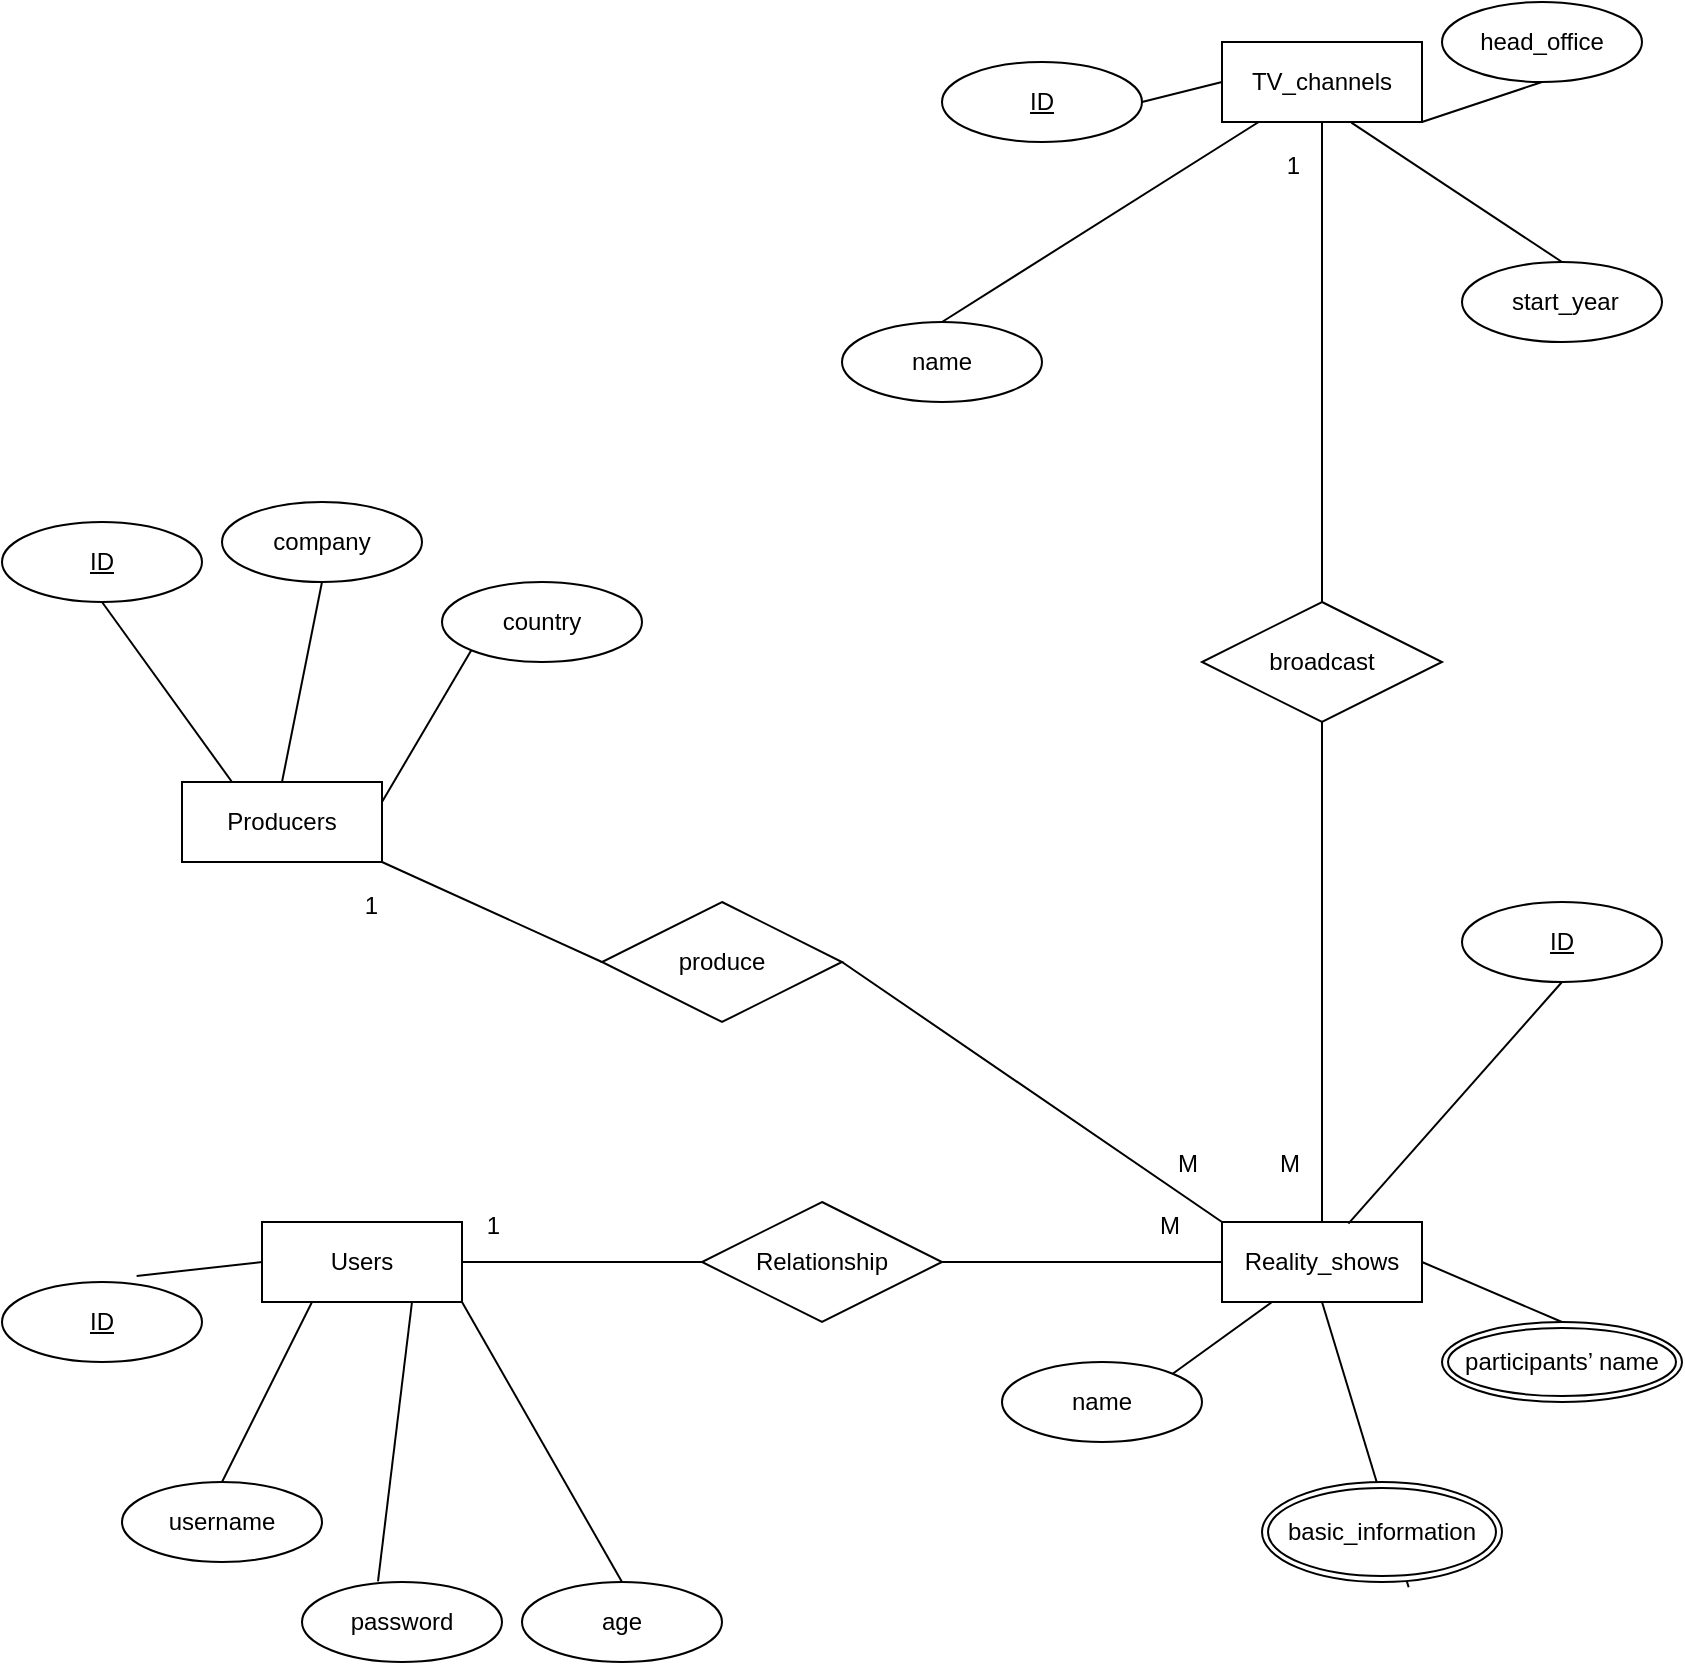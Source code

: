 <mxfile version="21.6.5" type="device">
  <diagram id="R2lEEEUBdFMjLlhIrx00" name="Page-1">
    <mxGraphModel dx="1087" dy="1431" grid="1" gridSize="10" guides="1" tooltips="1" connect="1" arrows="1" fold="1" page="1" pageScale="1" pageWidth="850" pageHeight="1100" math="0" shadow="0" extFonts="Permanent Marker^https://fonts.googleapis.com/css?family=Permanent+Marker">
      <root>
        <mxCell id="0" />
        <mxCell id="1" parent="0" />
        <mxCell id="9vk7W-O2Df6UH-ALcv4y-1" value="Reality_shows" style="whiteSpace=wrap;html=1;align=center;" vertex="1" parent="1">
          <mxGeometry x="620" y="620" width="100" height="40" as="geometry" />
        </mxCell>
        <mxCell id="9vk7W-O2Df6UH-ALcv4y-2" value="Producers" style="whiteSpace=wrap;html=1;align=center;" vertex="1" parent="1">
          <mxGeometry x="100" y="400" width="100" height="40" as="geometry" />
        </mxCell>
        <mxCell id="9vk7W-O2Df6UH-ALcv4y-3" value="TV_channels" style="whiteSpace=wrap;html=1;align=center;" vertex="1" parent="1">
          <mxGeometry x="620" y="30" width="100" height="40" as="geometry" />
        </mxCell>
        <mxCell id="9vk7W-O2Df6UH-ALcv4y-4" value="Users" style="whiteSpace=wrap;html=1;align=center;" vertex="1" parent="1">
          <mxGeometry x="140" y="620" width="100" height="40" as="geometry" />
        </mxCell>
        <mxCell id="9vk7W-O2Df6UH-ALcv4y-6" value="name" style="ellipse;whiteSpace=wrap;html=1;align=center;" vertex="1" parent="1">
          <mxGeometry x="510" y="690" width="100" height="40" as="geometry" />
        </mxCell>
        <mxCell id="9vk7W-O2Df6UH-ALcv4y-8" value="ID" style="ellipse;whiteSpace=wrap;html=1;align=center;fontStyle=4;" vertex="1" parent="1">
          <mxGeometry x="10" y="270" width="100" height="40" as="geometry" />
        </mxCell>
        <mxCell id="9vk7W-O2Df6UH-ALcv4y-9" value="&lt;meta charset=&quot;utf-8&quot;&gt;ID" style="ellipse;whiteSpace=wrap;html=1;align=center;fontStyle=4;" vertex="1" parent="1">
          <mxGeometry x="740" y="460" width="100" height="40" as="geometry" />
        </mxCell>
        <mxCell id="9vk7W-O2Df6UH-ALcv4y-10" value="participants’ name" style="ellipse;shape=doubleEllipse;margin=3;whiteSpace=wrap;html=1;align=center;" vertex="1" parent="1">
          <mxGeometry x="730" y="670" width="120" height="40" as="geometry" />
        </mxCell>
        <mxCell id="9vk7W-O2Df6UH-ALcv4y-11" value="country" style="ellipse;whiteSpace=wrap;html=1;align=center;" vertex="1" parent="1">
          <mxGeometry x="230" y="300" width="100" height="40" as="geometry" />
        </mxCell>
        <mxCell id="9vk7W-O2Df6UH-ALcv4y-12" value="&lt;meta charset=&quot;utf-8&quot;&gt;company" style="ellipse;whiteSpace=wrap;html=1;align=center;" vertex="1" parent="1">
          <mxGeometry x="120" y="260" width="100" height="40" as="geometry" />
        </mxCell>
        <mxCell id="9vk7W-O2Df6UH-ALcv4y-13" value="ID" style="ellipse;whiteSpace=wrap;html=1;align=center;fontStyle=4;" vertex="1" parent="1">
          <mxGeometry x="480" y="40" width="100" height="40" as="geometry" />
        </mxCell>
        <mxCell id="9vk7W-O2Df6UH-ALcv4y-14" value="name" style="ellipse;whiteSpace=wrap;html=1;align=center;" vertex="1" parent="1">
          <mxGeometry x="430" y="170" width="100" height="40" as="geometry" />
        </mxCell>
        <mxCell id="9vk7W-O2Df6UH-ALcv4y-15" value="&amp;nbsp;start_year" style="ellipse;whiteSpace=wrap;html=1;align=center;" vertex="1" parent="1">
          <mxGeometry x="740" y="140" width="100" height="40" as="geometry" />
        </mxCell>
        <mxCell id="9vk7W-O2Df6UH-ALcv4y-16" value="head_office" style="ellipse;whiteSpace=wrap;html=1;align=center;" vertex="1" parent="1">
          <mxGeometry x="730" y="10" width="100" height="40" as="geometry" />
        </mxCell>
        <mxCell id="9vk7W-O2Df6UH-ALcv4y-17" value="ID" style="ellipse;whiteSpace=wrap;html=1;align=center;fontStyle=4;" vertex="1" parent="1">
          <mxGeometry x="10" y="650" width="100" height="40" as="geometry" />
        </mxCell>
        <mxCell id="9vk7W-O2Df6UH-ALcv4y-18" value="username" style="ellipse;whiteSpace=wrap;html=1;align=center;" vertex="1" parent="1">
          <mxGeometry x="70" y="750" width="100" height="40" as="geometry" />
        </mxCell>
        <mxCell id="9vk7W-O2Df6UH-ALcv4y-19" value="password" style="ellipse;whiteSpace=wrap;html=1;align=center;" vertex="1" parent="1">
          <mxGeometry x="160" y="800" width="100" height="40" as="geometry" />
        </mxCell>
        <mxCell id="9vk7W-O2Df6UH-ALcv4y-20" value="age" style="ellipse;whiteSpace=wrap;html=1;align=center;" vertex="1" parent="1">
          <mxGeometry x="270" y="800" width="100" height="40" as="geometry" />
        </mxCell>
        <mxCell id="9vk7W-O2Df6UH-ALcv4y-61" value="" style="endArrow=none;html=1;rounded=0;exitX=1;exitY=0;exitDx=0;exitDy=0;entryX=0.25;entryY=1;entryDx=0;entryDy=0;" edge="1" parent="1" source="9vk7W-O2Df6UH-ALcv4y-6" target="9vk7W-O2Df6UH-ALcv4y-1">
          <mxGeometry relative="1" as="geometry">
            <mxPoint x="320" y="500" as="sourcePoint" />
            <mxPoint x="480" y="500" as="targetPoint" />
          </mxGeometry>
        </mxCell>
        <mxCell id="9vk7W-O2Df6UH-ALcv4y-62" value="" style="endArrow=none;html=1;rounded=0;exitX=0.5;exitY=1;exitDx=0;exitDy=0;entryX=0.632;entryY=0.021;entryDx=0;entryDy=0;entryPerimeter=0;" edge="1" parent="1" source="9vk7W-O2Df6UH-ALcv4y-9" target="9vk7W-O2Df6UH-ALcv4y-1">
          <mxGeometry relative="1" as="geometry">
            <mxPoint x="320" y="500" as="sourcePoint" />
            <mxPoint x="480" y="500" as="targetPoint" />
          </mxGeometry>
        </mxCell>
        <mxCell id="9vk7W-O2Df6UH-ALcv4y-63" value="" style="endArrow=none;html=1;rounded=0;entryX=0.5;entryY=1;entryDx=0;entryDy=0;exitX=0.611;exitY=1.052;exitDx=0;exitDy=0;exitPerimeter=0;" edge="1" parent="1" source="9vk7W-O2Df6UH-ALcv4y-84" target="9vk7W-O2Df6UH-ALcv4y-1">
          <mxGeometry relative="1" as="geometry">
            <mxPoint x="530" y="340" as="sourcePoint" />
            <mxPoint x="360" y="500" as="targetPoint" />
          </mxGeometry>
        </mxCell>
        <mxCell id="9vk7W-O2Df6UH-ALcv4y-64" value="" style="endArrow=none;html=1;rounded=0;exitX=0.5;exitY=0;exitDx=0;exitDy=0;entryX=1;entryY=0.5;entryDx=0;entryDy=0;" edge="1" parent="1" source="9vk7W-O2Df6UH-ALcv4y-10" target="9vk7W-O2Df6UH-ALcv4y-1">
          <mxGeometry relative="1" as="geometry">
            <mxPoint x="200" y="500" as="sourcePoint" />
            <mxPoint x="850" y="360" as="targetPoint" />
          </mxGeometry>
        </mxCell>
        <mxCell id="9vk7W-O2Df6UH-ALcv4y-65" value="" style="endArrow=none;html=1;rounded=0;exitX=1;exitY=0.5;exitDx=0;exitDy=0;entryX=0;entryY=0.5;entryDx=0;entryDy=0;" edge="1" parent="1" source="9vk7W-O2Df6UH-ALcv4y-13" target="9vk7W-O2Df6UH-ALcv4y-3">
          <mxGeometry relative="1" as="geometry">
            <mxPoint x="200" y="500" as="sourcePoint" />
            <mxPoint x="360" y="500" as="targetPoint" />
          </mxGeometry>
        </mxCell>
        <mxCell id="9vk7W-O2Df6UH-ALcv4y-66" value="" style="endArrow=none;html=1;rounded=0;exitX=0.5;exitY=0;exitDx=0;exitDy=0;" edge="1" parent="1" source="9vk7W-O2Df6UH-ALcv4y-14" target="9vk7W-O2Df6UH-ALcv4y-3">
          <mxGeometry relative="1" as="geometry">
            <mxPoint x="200" y="500" as="sourcePoint" />
            <mxPoint x="360" y="500" as="targetPoint" />
          </mxGeometry>
        </mxCell>
        <mxCell id="9vk7W-O2Df6UH-ALcv4y-67" value="" style="endArrow=none;html=1;rounded=0;exitX=0.5;exitY=0;exitDx=0;exitDy=0;entryX=0.647;entryY=1.008;entryDx=0;entryDy=0;entryPerimeter=0;" edge="1" parent="1" source="9vk7W-O2Df6UH-ALcv4y-15" target="9vk7W-O2Df6UH-ALcv4y-3">
          <mxGeometry relative="1" as="geometry">
            <mxPoint x="200" y="500" as="sourcePoint" />
            <mxPoint x="360" y="500" as="targetPoint" />
          </mxGeometry>
        </mxCell>
        <mxCell id="9vk7W-O2Df6UH-ALcv4y-68" value="" style="endArrow=none;html=1;rounded=0;entryX=1;entryY=1;entryDx=0;entryDy=0;exitX=0.5;exitY=1;exitDx=0;exitDy=0;" edge="1" parent="1" source="9vk7W-O2Df6UH-ALcv4y-16" target="9vk7W-O2Df6UH-ALcv4y-3">
          <mxGeometry relative="1" as="geometry">
            <mxPoint x="400" y="660" as="sourcePoint" />
            <mxPoint x="360" y="500" as="targetPoint" />
          </mxGeometry>
        </mxCell>
        <mxCell id="9vk7W-O2Df6UH-ALcv4y-69" value="" style="endArrow=none;html=1;rounded=0;exitX=0.5;exitY=1;exitDx=0;exitDy=0;entryX=0.25;entryY=0;entryDx=0;entryDy=0;" edge="1" parent="1" source="9vk7W-O2Df6UH-ALcv4y-8" target="9vk7W-O2Df6UH-ALcv4y-2">
          <mxGeometry relative="1" as="geometry">
            <mxPoint x="460" y="500" as="sourcePoint" />
            <mxPoint x="620" y="500" as="targetPoint" />
          </mxGeometry>
        </mxCell>
        <mxCell id="9vk7W-O2Df6UH-ALcv4y-70" value="" style="endArrow=none;html=1;rounded=0;exitX=0.5;exitY=0;exitDx=0;exitDy=0;entryX=0.5;entryY=1;entryDx=0;entryDy=0;" edge="1" parent="1" source="9vk7W-O2Df6UH-ALcv4y-2" target="9vk7W-O2Df6UH-ALcv4y-12">
          <mxGeometry relative="1" as="geometry">
            <mxPoint x="460" y="500" as="sourcePoint" />
            <mxPoint x="620" y="500" as="targetPoint" />
          </mxGeometry>
        </mxCell>
        <mxCell id="9vk7W-O2Df6UH-ALcv4y-71" value="" style="endArrow=none;html=1;rounded=0;entryX=0;entryY=1;entryDx=0;entryDy=0;exitX=1;exitY=0.25;exitDx=0;exitDy=0;" edge="1" parent="1" source="9vk7W-O2Df6UH-ALcv4y-2" target="9vk7W-O2Df6UH-ALcv4y-11">
          <mxGeometry relative="1" as="geometry">
            <mxPoint x="520" y="460" as="sourcePoint" />
            <mxPoint x="620" y="500" as="targetPoint" />
          </mxGeometry>
        </mxCell>
        <mxCell id="9vk7W-O2Df6UH-ALcv4y-72" value="" style="endArrow=none;html=1;rounded=0;exitX=0.673;exitY=-0.075;exitDx=0;exitDy=0;exitPerimeter=0;entryX=0;entryY=0.5;entryDx=0;entryDy=0;" edge="1" parent="1" source="9vk7W-O2Df6UH-ALcv4y-17" target="9vk7W-O2Df6UH-ALcv4y-4">
          <mxGeometry relative="1" as="geometry">
            <mxPoint x="400" y="620" as="sourcePoint" />
            <mxPoint x="560" y="620" as="targetPoint" />
          </mxGeometry>
        </mxCell>
        <mxCell id="9vk7W-O2Df6UH-ALcv4y-73" value="" style="endArrow=none;html=1;rounded=0;exitX=0.25;exitY=1;exitDx=0;exitDy=0;entryX=0.5;entryY=0;entryDx=0;entryDy=0;" edge="1" parent="1" source="9vk7W-O2Df6UH-ALcv4y-4" target="9vk7W-O2Df6UH-ALcv4y-18">
          <mxGeometry relative="1" as="geometry">
            <mxPoint x="590" y="620" as="sourcePoint" />
            <mxPoint x="750" y="620" as="targetPoint" />
          </mxGeometry>
        </mxCell>
        <mxCell id="9vk7W-O2Df6UH-ALcv4y-74" value="" style="endArrow=none;html=1;rounded=0;entryX=0.38;entryY=-0.008;entryDx=0;entryDy=0;exitX=0.75;exitY=1;exitDx=0;exitDy=0;entryPerimeter=0;" edge="1" parent="1" source="9vk7W-O2Df6UH-ALcv4y-4" target="9vk7W-O2Df6UH-ALcv4y-19">
          <mxGeometry relative="1" as="geometry">
            <mxPoint x="520" y="620" as="sourcePoint" />
            <mxPoint x="680" y="620" as="targetPoint" />
          </mxGeometry>
        </mxCell>
        <mxCell id="9vk7W-O2Df6UH-ALcv4y-75" value="" style="endArrow=none;html=1;rounded=0;exitX=1;exitY=1;exitDx=0;exitDy=0;entryX=0.5;entryY=0;entryDx=0;entryDy=0;" edge="1" parent="1" source="9vk7W-O2Df6UH-ALcv4y-4" target="9vk7W-O2Df6UH-ALcv4y-20">
          <mxGeometry relative="1" as="geometry">
            <mxPoint x="520" y="620" as="sourcePoint" />
            <mxPoint x="740" y="610" as="targetPoint" />
          </mxGeometry>
        </mxCell>
        <mxCell id="9vk7W-O2Df6UH-ALcv4y-76" value="produce" style="shape=rhombus;perimeter=rhombusPerimeter;whiteSpace=wrap;html=1;align=center;" vertex="1" parent="1">
          <mxGeometry x="310" y="460" width="120" height="60" as="geometry" />
        </mxCell>
        <mxCell id="9vk7W-O2Df6UH-ALcv4y-84" value="basic_information" style="ellipse;shape=doubleEllipse;margin=3;whiteSpace=wrap;html=1;align=center;" vertex="1" parent="1">
          <mxGeometry x="640" y="750" width="120" height="50" as="geometry" />
        </mxCell>
        <mxCell id="9vk7W-O2Df6UH-ALcv4y-86" value="broadcast" style="shape=rhombus;perimeter=rhombusPerimeter;whiteSpace=wrap;html=1;align=center;" vertex="1" parent="1">
          <mxGeometry x="610" y="310" width="120" height="60" as="geometry" />
        </mxCell>
        <mxCell id="9vk7W-O2Df6UH-ALcv4y-99" value="" style="endArrow=none;html=1;rounded=0;entryX=0.5;entryY=0;entryDx=0;entryDy=0;exitX=0.5;exitY=1;exitDx=0;exitDy=0;" edge="1" parent="1" source="9vk7W-O2Df6UH-ALcv4y-86" target="9vk7W-O2Df6UH-ALcv4y-1">
          <mxGeometry relative="1" as="geometry">
            <mxPoint x="460" y="380" as="sourcePoint" />
            <mxPoint x="620" y="380" as="targetPoint" />
          </mxGeometry>
        </mxCell>
        <mxCell id="9vk7W-O2Df6UH-ALcv4y-100" value="M" style="resizable=0;html=1;whiteSpace=wrap;align=right;verticalAlign=bottom;" connectable="0" vertex="1" parent="9vk7W-O2Df6UH-ALcv4y-99">
          <mxGeometry x="1" relative="1" as="geometry">
            <mxPoint x="-10" y="-21" as="offset" />
          </mxGeometry>
        </mxCell>
        <mxCell id="9vk7W-O2Df6UH-ALcv4y-101" value="" style="endArrow=none;html=1;rounded=0;entryX=0.5;entryY=1;entryDx=0;entryDy=0;exitX=0.5;exitY=0;exitDx=0;exitDy=0;" edge="1" parent="1" source="9vk7W-O2Df6UH-ALcv4y-86" target="9vk7W-O2Df6UH-ALcv4y-3">
          <mxGeometry relative="1" as="geometry">
            <mxPoint x="460" y="380" as="sourcePoint" />
            <mxPoint x="620" y="380" as="targetPoint" />
          </mxGeometry>
        </mxCell>
        <mxCell id="9vk7W-O2Df6UH-ALcv4y-102" value="1" style="resizable=0;html=1;whiteSpace=wrap;align=right;verticalAlign=bottom;" connectable="0" vertex="1" parent="9vk7W-O2Df6UH-ALcv4y-101">
          <mxGeometry x="1" relative="1" as="geometry">
            <mxPoint x="-10" y="30" as="offset" />
          </mxGeometry>
        </mxCell>
        <mxCell id="9vk7W-O2Df6UH-ALcv4y-103" value="" style="endArrow=none;html=1;rounded=0;entryX=0;entryY=0.5;entryDx=0;entryDy=0;exitX=1;exitY=1;exitDx=0;exitDy=0;" edge="1" parent="1" source="9vk7W-O2Df6UH-ALcv4y-2" target="9vk7W-O2Df6UH-ALcv4y-76">
          <mxGeometry relative="1" as="geometry">
            <mxPoint x="320" y="430" as="sourcePoint" />
            <mxPoint x="480" y="430" as="targetPoint" />
          </mxGeometry>
        </mxCell>
        <mxCell id="9vk7W-O2Df6UH-ALcv4y-104" value="1" style="resizable=0;html=1;whiteSpace=wrap;align=right;verticalAlign=bottom;" connectable="0" vertex="1" parent="9vk7W-O2Df6UH-ALcv4y-103">
          <mxGeometry x="1" relative="1" as="geometry">
            <mxPoint x="-111" y="-20" as="offset" />
          </mxGeometry>
        </mxCell>
        <mxCell id="9vk7W-O2Df6UH-ALcv4y-105" value="" style="endArrow=none;html=1;rounded=0;entryX=0;entryY=0;entryDx=0;entryDy=0;exitX=1;exitY=0.5;exitDx=0;exitDy=0;" edge="1" parent="1" source="9vk7W-O2Df6UH-ALcv4y-76" target="9vk7W-O2Df6UH-ALcv4y-1">
          <mxGeometry relative="1" as="geometry">
            <mxPoint x="350" y="440" as="sourcePoint" />
            <mxPoint x="510" y="440" as="targetPoint" />
          </mxGeometry>
        </mxCell>
        <mxCell id="9vk7W-O2Df6UH-ALcv4y-106" value="M" style="resizable=0;html=1;whiteSpace=wrap;align=right;verticalAlign=bottom;" connectable="0" vertex="1" parent="9vk7W-O2Df6UH-ALcv4y-105">
          <mxGeometry x="1" relative="1" as="geometry">
            <mxPoint x="-10" y="-20" as="offset" />
          </mxGeometry>
        </mxCell>
        <mxCell id="9vk7W-O2Df6UH-ALcv4y-107" value="Relationship" style="shape=rhombus;perimeter=rhombusPerimeter;whiteSpace=wrap;html=1;align=center;" vertex="1" parent="1">
          <mxGeometry x="360" y="610" width="120" height="60" as="geometry" />
        </mxCell>
        <mxCell id="9vk7W-O2Df6UH-ALcv4y-108" value="" style="endArrow=none;html=1;rounded=0;exitX=1;exitY=0.5;exitDx=0;exitDy=0;entryX=0;entryY=0.5;entryDx=0;entryDy=0;" edge="1" parent="1" source="9vk7W-O2Df6UH-ALcv4y-4" target="9vk7W-O2Df6UH-ALcv4y-107">
          <mxGeometry relative="1" as="geometry">
            <mxPoint x="250" y="630" as="sourcePoint" />
            <mxPoint x="410" y="630" as="targetPoint" />
          </mxGeometry>
        </mxCell>
        <mxCell id="9vk7W-O2Df6UH-ALcv4y-109" value="1" style="resizable=0;html=1;whiteSpace=wrap;align=right;verticalAlign=bottom;" connectable="0" vertex="1" parent="9vk7W-O2Df6UH-ALcv4y-108">
          <mxGeometry x="1" relative="1" as="geometry">
            <mxPoint x="-100" y="-10" as="offset" />
          </mxGeometry>
        </mxCell>
        <mxCell id="9vk7W-O2Df6UH-ALcv4y-111" value="" style="endArrow=none;html=1;rounded=0;exitX=1;exitY=0.5;exitDx=0;exitDy=0;entryX=0;entryY=0.5;entryDx=0;entryDy=0;" edge="1" parent="1" source="9vk7W-O2Df6UH-ALcv4y-107" target="9vk7W-O2Df6UH-ALcv4y-1">
          <mxGeometry relative="1" as="geometry">
            <mxPoint x="350" y="440" as="sourcePoint" />
            <mxPoint x="510" y="440" as="targetPoint" />
          </mxGeometry>
        </mxCell>
        <mxCell id="9vk7W-O2Df6UH-ALcv4y-112" value="M" style="resizable=0;html=1;whiteSpace=wrap;align=right;verticalAlign=bottom;" connectable="0" vertex="1" parent="9vk7W-O2Df6UH-ALcv4y-111">
          <mxGeometry x="1" relative="1" as="geometry">
            <mxPoint x="-20" y="-10" as="offset" />
          </mxGeometry>
        </mxCell>
      </root>
    </mxGraphModel>
  </diagram>
</mxfile>
